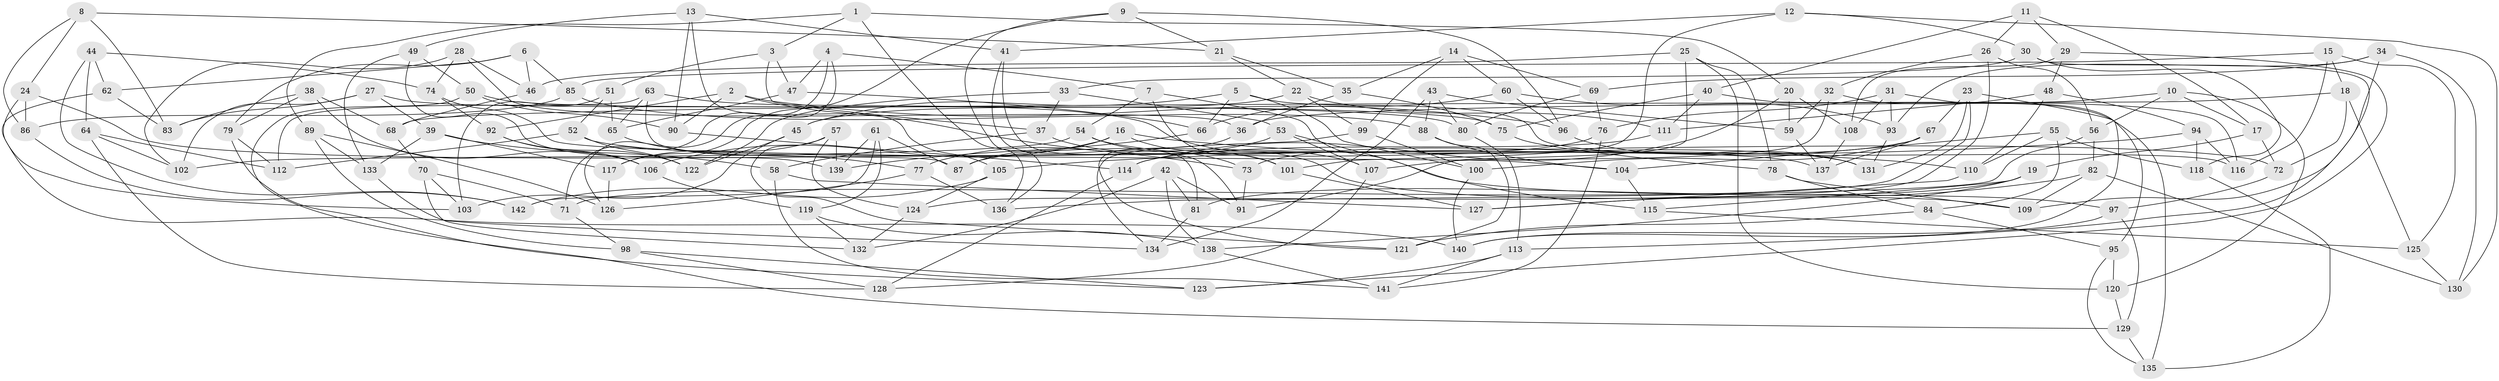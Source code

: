 // Generated by graph-tools (version 1.1) at 2025/16/03/09/25 04:16:17]
// undirected, 142 vertices, 284 edges
graph export_dot {
graph [start="1"]
  node [color=gray90,style=filled];
  1;
  2;
  3;
  4;
  5;
  6;
  7;
  8;
  9;
  10;
  11;
  12;
  13;
  14;
  15;
  16;
  17;
  18;
  19;
  20;
  21;
  22;
  23;
  24;
  25;
  26;
  27;
  28;
  29;
  30;
  31;
  32;
  33;
  34;
  35;
  36;
  37;
  38;
  39;
  40;
  41;
  42;
  43;
  44;
  45;
  46;
  47;
  48;
  49;
  50;
  51;
  52;
  53;
  54;
  55;
  56;
  57;
  58;
  59;
  60;
  61;
  62;
  63;
  64;
  65;
  66;
  67;
  68;
  69;
  70;
  71;
  72;
  73;
  74;
  75;
  76;
  77;
  78;
  79;
  80;
  81;
  82;
  83;
  84;
  85;
  86;
  87;
  88;
  89;
  90;
  91;
  92;
  93;
  94;
  95;
  96;
  97;
  98;
  99;
  100;
  101;
  102;
  103;
  104;
  105;
  106;
  107;
  108;
  109;
  110;
  111;
  112;
  113;
  114;
  115;
  116;
  117;
  118;
  119;
  120;
  121;
  122;
  123;
  124;
  125;
  126;
  127;
  128;
  129;
  130;
  131;
  132;
  133;
  134;
  135;
  136;
  137;
  138;
  139;
  140;
  141;
  142;
  1 -- 3;
  1 -- 89;
  1 -- 136;
  1 -- 20;
  2 -- 73;
  2 -- 92;
  2 -- 90;
  2 -- 96;
  3 -- 51;
  3 -- 37;
  3 -- 47;
  4 -- 7;
  4 -- 71;
  4 -- 47;
  4 -- 126;
  5 -- 116;
  5 -- 66;
  5 -- 100;
  5 -- 45;
  6 -- 85;
  6 -- 46;
  6 -- 62;
  6 -- 79;
  7 -- 101;
  7 -- 54;
  7 -- 115;
  8 -- 83;
  8 -- 86;
  8 -- 21;
  8 -- 24;
  9 -- 136;
  9 -- 117;
  9 -- 96;
  9 -- 21;
  10 -- 17;
  10 -- 120;
  10 -- 36;
  10 -- 56;
  11 -- 29;
  11 -- 40;
  11 -- 26;
  11 -- 17;
  12 -- 30;
  12 -- 101;
  12 -- 130;
  12 -- 41;
  13 -- 105;
  13 -- 90;
  13 -- 49;
  13 -- 41;
  14 -- 60;
  14 -- 99;
  14 -- 69;
  14 -- 35;
  15 -- 116;
  15 -- 125;
  15 -- 85;
  15 -- 18;
  16 -- 87;
  16 -- 106;
  16 -- 110;
  16 -- 109;
  17 -- 19;
  17 -- 72;
  18 -- 68;
  18 -- 125;
  18 -- 72;
  19 -- 115;
  19 -- 81;
  19 -- 138;
  20 -- 59;
  20 -- 108;
  20 -- 114;
  21 -- 22;
  21 -- 35;
  22 -- 111;
  22 -- 99;
  22 -- 45;
  23 -- 67;
  23 -- 131;
  23 -- 71;
  23 -- 140;
  24 -- 86;
  24 -- 103;
  24 -- 137;
  25 -- 46;
  25 -- 78;
  25 -- 91;
  25 -- 120;
  26 -- 124;
  26 -- 32;
  26 -- 56;
  27 -- 83;
  27 -- 80;
  27 -- 39;
  27 -- 102;
  28 -- 36;
  28 -- 46;
  28 -- 74;
  28 -- 102;
  29 -- 123;
  29 -- 108;
  29 -- 48;
  30 -- 118;
  30 -- 113;
  30 -- 33;
  31 -- 108;
  31 -- 76;
  31 -- 93;
  31 -- 95;
  32 -- 135;
  32 -- 59;
  32 -- 107;
  33 -- 122;
  33 -- 37;
  33 -- 53;
  34 -- 93;
  34 -- 130;
  34 -- 69;
  34 -- 109;
  35 -- 36;
  35 -- 75;
  36 -- 121;
  37 -- 58;
  37 -- 101;
  38 -- 106;
  38 -- 79;
  38 -- 83;
  38 -- 68;
  39 -- 133;
  39 -- 58;
  39 -- 117;
  40 -- 116;
  40 -- 75;
  40 -- 111;
  41 -- 91;
  41 -- 81;
  42 -- 132;
  42 -- 138;
  42 -- 91;
  42 -- 81;
  43 -- 88;
  43 -- 80;
  43 -- 134;
  43 -- 59;
  44 -- 74;
  44 -- 64;
  44 -- 62;
  44 -- 142;
  45 -- 122;
  45 -- 103;
  46 -- 68;
  47 -- 65;
  47 -- 66;
  48 -- 111;
  48 -- 110;
  48 -- 94;
  49 -- 139;
  49 -- 133;
  49 -- 50;
  50 -- 90;
  50 -- 129;
  50 -- 75;
  51 -- 65;
  51 -- 103;
  51 -- 52;
  52 -- 122;
  52 -- 72;
  52 -- 112;
  53 -- 77;
  53 -- 107;
  53 -- 97;
  54 -- 102;
  54 -- 73;
  54 -- 131;
  55 -- 118;
  55 -- 110;
  55 -- 104;
  55 -- 84;
  56 -- 136;
  56 -- 82;
  57 -- 121;
  57 -- 139;
  57 -- 124;
  57 -- 117;
  58 -- 127;
  58 -- 141;
  59 -- 137;
  60 -- 93;
  60 -- 96;
  60 -- 66;
  61 -- 142;
  61 -- 139;
  61 -- 119;
  61 -- 87;
  62 -- 140;
  62 -- 83;
  63 -- 87;
  63 -- 112;
  63 -- 107;
  63 -- 65;
  64 -- 128;
  64 -- 112;
  64 -- 102;
  65 -- 77;
  66 -- 139;
  67 -- 137;
  67 -- 73;
  67 -- 100;
  68 -- 70;
  69 -- 76;
  69 -- 80;
  70 -- 71;
  70 -- 132;
  70 -- 103;
  71 -- 98;
  72 -- 97;
  73 -- 91;
  74 -- 104;
  74 -- 92;
  75 -- 78;
  76 -- 87;
  76 -- 141;
  77 -- 126;
  77 -- 136;
  78 -- 84;
  78 -- 109;
  79 -- 112;
  79 -- 123;
  80 -- 113;
  81 -- 134;
  82 -- 130;
  82 -- 109;
  82 -- 127;
  84 -- 121;
  84 -- 95;
  85 -- 88;
  85 -- 86;
  86 -- 142;
  88 -- 104;
  88 -- 121;
  89 -- 133;
  89 -- 98;
  89 -- 126;
  90 -- 114;
  92 -- 122;
  92 -- 106;
  93 -- 131;
  94 -- 105;
  94 -- 116;
  94 -- 118;
  95 -- 120;
  95 -- 135;
  96 -- 131;
  97 -- 140;
  97 -- 129;
  98 -- 123;
  98 -- 128;
  99 -- 134;
  99 -- 100;
  100 -- 140;
  101 -- 127;
  104 -- 115;
  105 -- 124;
  105 -- 142;
  106 -- 119;
  107 -- 128;
  108 -- 137;
  110 -- 127;
  111 -- 114;
  113 -- 141;
  113 -- 123;
  114 -- 128;
  115 -- 125;
  117 -- 126;
  118 -- 135;
  119 -- 138;
  119 -- 132;
  120 -- 129;
  124 -- 132;
  125 -- 130;
  129 -- 135;
  133 -- 134;
  138 -- 141;
}

